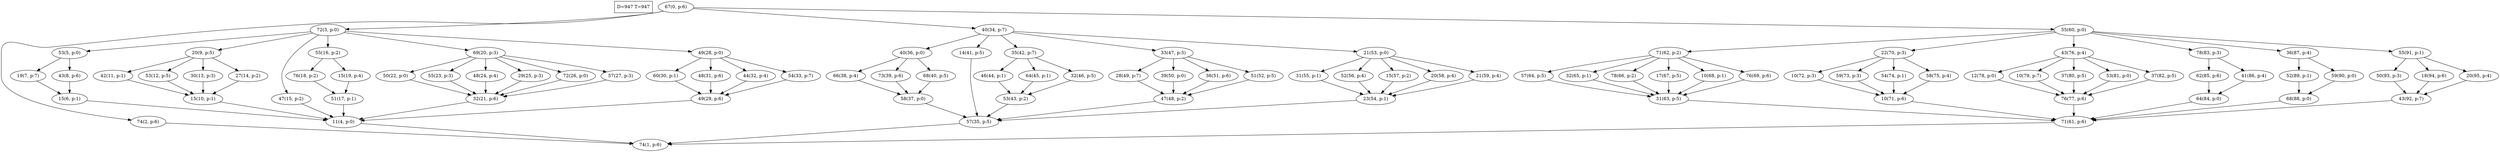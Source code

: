 digraph Task {
i [shape=box, label="D=947 T=947"]; 
0 [label="67(0, p:6)"];
1 [label="74(1, p:6)"];
2 [label="74(2, p:6)"];
3 [label="72(3, p:0)"];
4 [label="11(4, p:0)"];
5 [label="53(5, p:0)"];
6 [label="15(6, p:1)"];
7 [label="19(7, p:7)"];
8 [label="43(8, p:6)"];
9 [label="20(9, p:5)"];
10 [label="15(10, p:1)"];
11 [label="42(11, p:1)"];
12 [label="53(12, p:5)"];
13 [label="30(13, p:3)"];
14 [label="27(14, p:2)"];
15 [label="47(15, p:2)"];
16 [label="55(16, p:2)"];
17 [label="51(17, p:1)"];
18 [label="76(18, p:2)"];
19 [label="15(19, p:4)"];
20 [label="69(20, p:3)"];
21 [label="32(21, p:6)"];
22 [label="50(22, p:0)"];
23 [label="55(23, p:3)"];
24 [label="48(24, p:4)"];
25 [label="29(25, p:3)"];
26 [label="72(26, p:0)"];
27 [label="57(27, p:3)"];
28 [label="49(28, p:0)"];
29 [label="49(29, p:6)"];
30 [label="60(30, p:1)"];
31 [label="48(31, p:6)"];
32 [label="44(32, p:4)"];
33 [label="54(33, p:7)"];
34 [label="40(34, p:7)"];
35 [label="57(35, p:5)"];
36 [label="40(36, p:0)"];
37 [label="58(37, p:0)"];
38 [label="66(38, p:4)"];
39 [label="73(39, p:6)"];
40 [label="68(40, p:5)"];
41 [label="14(41, p:5)"];
42 [label="35(42, p:7)"];
43 [label="53(43, p:2)"];
44 [label="46(44, p:1)"];
45 [label="64(45, p:1)"];
46 [label="32(46, p:5)"];
47 [label="33(47, p:3)"];
48 [label="47(48, p:2)"];
49 [label="28(49, p:7)"];
50 [label="39(50, p:0)"];
51 [label="36(51, p:6)"];
52 [label="51(52, p:5)"];
53 [label="21(53, p:0)"];
54 [label="23(54, p:1)"];
55 [label="31(55, p:1)"];
56 [label="52(56, p:4)"];
57 [label="15(57, p:2)"];
58 [label="20(58, p:4)"];
59 [label="21(59, p:4)"];
60 [label="55(60, p:0)"];
61 [label="71(61, p:6)"];
62 [label="71(62, p:2)"];
63 [label="31(63, p:5)"];
64 [label="57(64, p:5)"];
65 [label="32(65, p:1)"];
66 [label="78(66, p:2)"];
67 [label="17(67, p:5)"];
68 [label="10(68, p:1)"];
69 [label="76(69, p:6)"];
70 [label="22(70, p:3)"];
71 [label="10(71, p:6)"];
72 [label="10(72, p:3)"];
73 [label="59(73, p:3)"];
74 [label="54(74, p:1)"];
75 [label="58(75, p:4)"];
76 [label="43(76, p:4)"];
77 [label="76(77, p:6)"];
78 [label="12(78, p:0)"];
79 [label="10(79, p:7)"];
80 [label="37(80, p:5)"];
81 [label="53(81, p:0)"];
82 [label="37(82, p:5)"];
83 [label="78(83, p:3)"];
84 [label="64(84, p:0)"];
85 [label="62(85, p:6)"];
86 [label="41(86, p:4)"];
87 [label="36(87, p:4)"];
88 [label="68(88, p:0)"];
89 [label="52(89, p:1)"];
90 [label="59(90, p:0)"];
91 [label="55(91, p:1)"];
92 [label="43(92, p:7)"];
93 [label="50(93, p:3)"];
94 [label="18(94, p:6)"];
95 [label="20(95, p:4)"];
0 -> 2;
0 -> 3;
0 -> 34;
0 -> 60;
2 -> 1;
3 -> 5;
3 -> 9;
3 -> 15;
3 -> 16;
3 -> 20;
3 -> 28;
4 -> 1;
5 -> 7;
5 -> 8;
6 -> 4;
7 -> 6;
8 -> 6;
9 -> 11;
9 -> 12;
9 -> 13;
9 -> 14;
10 -> 4;
11 -> 10;
12 -> 10;
13 -> 10;
14 -> 10;
15 -> 4;
16 -> 18;
16 -> 19;
17 -> 4;
18 -> 17;
19 -> 17;
20 -> 22;
20 -> 23;
20 -> 24;
20 -> 25;
20 -> 26;
20 -> 27;
21 -> 4;
22 -> 21;
23 -> 21;
24 -> 21;
25 -> 21;
26 -> 21;
27 -> 21;
28 -> 30;
28 -> 31;
28 -> 32;
28 -> 33;
29 -> 4;
30 -> 29;
31 -> 29;
32 -> 29;
33 -> 29;
34 -> 36;
34 -> 41;
34 -> 42;
34 -> 47;
34 -> 53;
35 -> 1;
36 -> 38;
36 -> 39;
36 -> 40;
37 -> 35;
38 -> 37;
39 -> 37;
40 -> 37;
41 -> 35;
42 -> 44;
42 -> 45;
42 -> 46;
43 -> 35;
44 -> 43;
45 -> 43;
46 -> 43;
47 -> 49;
47 -> 50;
47 -> 51;
47 -> 52;
48 -> 35;
49 -> 48;
50 -> 48;
51 -> 48;
52 -> 48;
53 -> 55;
53 -> 56;
53 -> 57;
53 -> 58;
53 -> 59;
54 -> 35;
55 -> 54;
56 -> 54;
57 -> 54;
58 -> 54;
59 -> 54;
60 -> 62;
60 -> 70;
60 -> 76;
60 -> 83;
60 -> 87;
60 -> 91;
61 -> 1;
62 -> 64;
62 -> 65;
62 -> 66;
62 -> 67;
62 -> 68;
62 -> 69;
63 -> 61;
64 -> 63;
65 -> 63;
66 -> 63;
67 -> 63;
68 -> 63;
69 -> 63;
70 -> 72;
70 -> 73;
70 -> 74;
70 -> 75;
71 -> 61;
72 -> 71;
73 -> 71;
74 -> 71;
75 -> 71;
76 -> 78;
76 -> 79;
76 -> 80;
76 -> 81;
76 -> 82;
77 -> 61;
78 -> 77;
79 -> 77;
80 -> 77;
81 -> 77;
82 -> 77;
83 -> 85;
83 -> 86;
84 -> 61;
85 -> 84;
86 -> 84;
87 -> 89;
87 -> 90;
88 -> 61;
89 -> 88;
90 -> 88;
91 -> 93;
91 -> 94;
91 -> 95;
92 -> 61;
93 -> 92;
94 -> 92;
95 -> 92;
}
